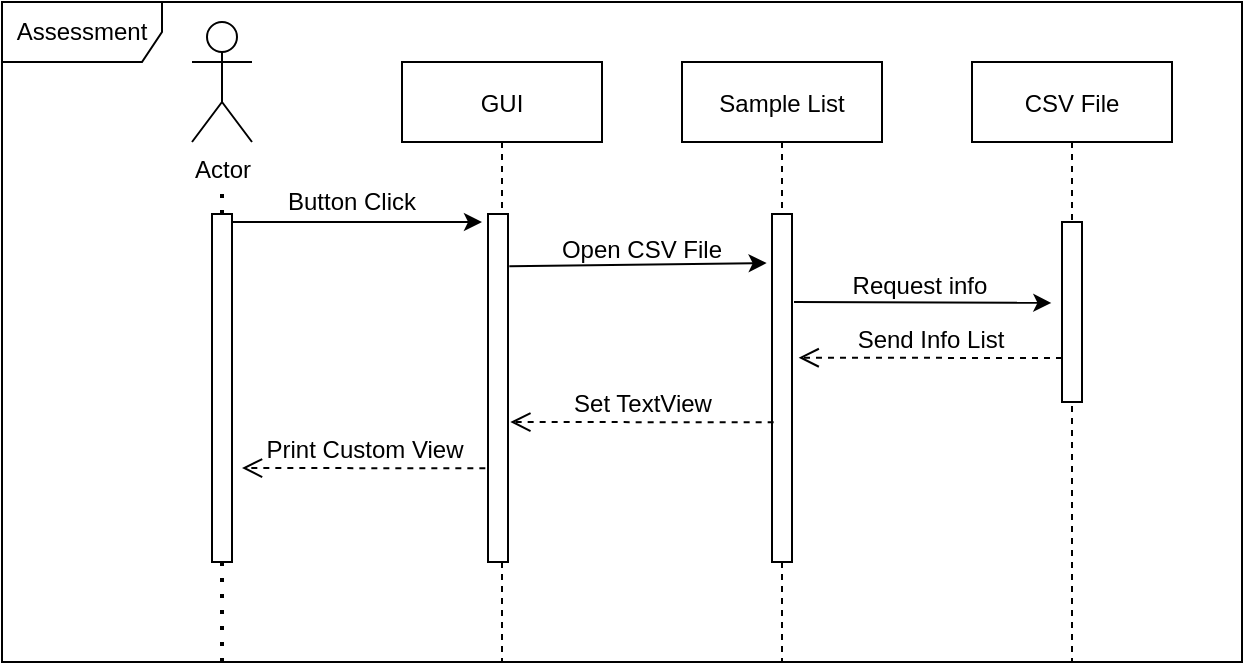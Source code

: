 <mxfile version="14.0.0" type="github">
  <diagram id="kgpKYQtTHZ0yAKxKKP6v" name="Page-1">
    <mxGraphModel dx="823" dy="483" grid="1" gridSize="10" guides="1" tooltips="1" connect="1" arrows="1" fold="1" page="1" pageScale="1" pageWidth="850" pageHeight="1100" math="0" shadow="0">
      <root>
        <mxCell id="0" />
        <mxCell id="1" parent="0" />
        <mxCell id="6zGDWoWsF-VF193i9Mpb-25" value="Assessment" style="shape=umlFrame;whiteSpace=wrap;html=1;width=80;height=30;" vertex="1" parent="1">
          <mxGeometry x="70" y="50" width="620" height="330" as="geometry" />
        </mxCell>
        <mxCell id="3nuBFxr9cyL0pnOWT2aG-1" value="CSV File" style="shape=umlLifeline;perimeter=lifelinePerimeter;container=1;collapsible=0;recursiveResize=0;rounded=0;shadow=0;strokeWidth=1;" parent="1" vertex="1">
          <mxGeometry x="555" y="80" width="100" height="300" as="geometry" />
        </mxCell>
        <mxCell id="3nuBFxr9cyL0pnOWT2aG-2" value="" style="points=[];perimeter=orthogonalPerimeter;rounded=0;shadow=0;strokeWidth=1;" parent="3nuBFxr9cyL0pnOWT2aG-1" vertex="1">
          <mxGeometry x="45" y="80" width="10" height="90" as="geometry" />
        </mxCell>
        <mxCell id="6zGDWoWsF-VF193i9Mpb-1" value="Actor" style="shape=umlActor;verticalLabelPosition=bottom;verticalAlign=top;html=1;outlineConnect=0;" vertex="1" parent="1">
          <mxGeometry x="165" y="60" width="30" height="60" as="geometry" />
        </mxCell>
        <mxCell id="6zGDWoWsF-VF193i9Mpb-6" value="" style="endArrow=none;dashed=1;html=1;dashPattern=1 3;strokeWidth=2;" edge="1" parent="1" source="6zGDWoWsF-VF193i9Mpb-26">
          <mxGeometry width="50" height="50" relative="1" as="geometry">
            <mxPoint x="180" y="380" as="sourcePoint" />
            <mxPoint x="180" y="140" as="targetPoint" />
          </mxGeometry>
        </mxCell>
        <mxCell id="6zGDWoWsF-VF193i9Mpb-10" value="Button Click" style="text;html=1;strokeColor=none;fillColor=none;align=center;verticalAlign=middle;whiteSpace=wrap;rounded=0;" vertex="1" parent="1">
          <mxGeometry x="210" y="140" width="70" height="20" as="geometry" />
        </mxCell>
        <mxCell id="3nuBFxr9cyL0pnOWT2aG-5" value="Sample List" style="shape=umlLifeline;perimeter=lifelinePerimeter;container=1;collapsible=0;recursiveResize=0;rounded=0;shadow=0;strokeWidth=1;" parent="1" vertex="1">
          <mxGeometry x="410" y="80" width="100" height="300" as="geometry" />
        </mxCell>
        <mxCell id="3nuBFxr9cyL0pnOWT2aG-6" value="" style="points=[];perimeter=orthogonalPerimeter;rounded=0;shadow=0;strokeWidth=1;" parent="3nuBFxr9cyL0pnOWT2aG-5" vertex="1">
          <mxGeometry x="45" y="76" width="10" height="174" as="geometry" />
        </mxCell>
        <mxCell id="6zGDWoWsF-VF193i9Mpb-12" value="GUI" style="shape=umlLifeline;perimeter=lifelinePerimeter;container=1;collapsible=0;recursiveResize=0;rounded=0;shadow=0;strokeWidth=1;" vertex="1" parent="1">
          <mxGeometry x="270" y="80" width="100" height="300" as="geometry" />
        </mxCell>
        <mxCell id="6zGDWoWsF-VF193i9Mpb-13" value="" style="points=[];perimeter=orthogonalPerimeter;rounded=0;shadow=0;strokeWidth=1;" vertex="1" parent="6zGDWoWsF-VF193i9Mpb-12">
          <mxGeometry x="43" y="76" width="10" height="174" as="geometry" />
        </mxCell>
        <mxCell id="6zGDWoWsF-VF193i9Mpb-9" value="" style="endArrow=classic;html=1;" edge="1" parent="1">
          <mxGeometry width="50" height="50" relative="1" as="geometry">
            <mxPoint x="180" y="160" as="sourcePoint" />
            <mxPoint x="310" y="160" as="targetPoint" />
          </mxGeometry>
        </mxCell>
        <mxCell id="6zGDWoWsF-VF193i9Mpb-14" value="" style="endArrow=classic;html=1;exitX=1.067;exitY=0.207;exitDx=0;exitDy=0;exitPerimeter=0;entryX=-0.267;entryY=0.141;entryDx=0;entryDy=0;entryPerimeter=0;" edge="1" parent="1" target="3nuBFxr9cyL0pnOWT2aG-6">
          <mxGeometry width="50" height="50" relative="1" as="geometry">
            <mxPoint x="323.67" y="182.12" as="sourcePoint" />
            <mxPoint x="430" y="182" as="targetPoint" />
          </mxGeometry>
        </mxCell>
        <mxCell id="6zGDWoWsF-VF193i9Mpb-15" value="Open CSV File" style="text;html=1;strokeColor=none;fillColor=none;align=center;verticalAlign=middle;whiteSpace=wrap;rounded=0;" vertex="1" parent="1">
          <mxGeometry x="340" y="164" width="100" height="20" as="geometry" />
        </mxCell>
        <mxCell id="6zGDWoWsF-VF193i9Mpb-16" value="" style="endArrow=classic;html=1;exitX=1.067;exitY=0.207;exitDx=0;exitDy=0;exitPerimeter=0;entryX=-0.267;entryY=0.141;entryDx=0;entryDy=0;entryPerimeter=0;" edge="1" parent="1">
          <mxGeometry width="50" height="50" relative="1" as="geometry">
            <mxPoint x="466.0" y="200" as="sourcePoint" />
            <mxPoint x="594.66" y="200.44" as="targetPoint" />
          </mxGeometry>
        </mxCell>
        <mxCell id="6zGDWoWsF-VF193i9Mpb-17" value="Request info" style="text;html=1;strokeColor=none;fillColor=none;align=center;verticalAlign=middle;whiteSpace=wrap;rounded=0;" vertex="1" parent="1">
          <mxGeometry x="479" y="182" width="100" height="20" as="geometry" />
        </mxCell>
        <mxCell id="6zGDWoWsF-VF193i9Mpb-22" value="&lt;font style=&quot;font-size: 12px&quot;&gt;Send Info List&lt;/font&gt;" style="html=1;verticalAlign=bottom;endArrow=open;dashed=1;endSize=8;entryX=1.333;entryY=0.413;entryDx=0;entryDy=0;entryPerimeter=0;" edge="1" parent="1" target="3nuBFxr9cyL0pnOWT2aG-6">
          <mxGeometry relative="1" as="geometry">
            <mxPoint x="600" y="228" as="sourcePoint" />
            <mxPoint x="300" y="250" as="targetPoint" />
            <Array as="points" />
          </mxGeometry>
        </mxCell>
        <mxCell id="6zGDWoWsF-VF193i9Mpb-23" value="&lt;font style=&quot;font-size: 12px&quot;&gt;Set TextView&lt;/font&gt;" style="html=1;verticalAlign=bottom;endArrow=open;dashed=1;endSize=8;entryX=1.333;entryY=0.413;entryDx=0;entryDy=0;entryPerimeter=0;" edge="1" parent="1">
          <mxGeometry relative="1" as="geometry">
            <mxPoint x="455.83" y="260.14" as="sourcePoint" />
            <mxPoint x="324.16" y="260.002" as="targetPoint" />
            <Array as="points" />
          </mxGeometry>
        </mxCell>
        <mxCell id="6zGDWoWsF-VF193i9Mpb-26" value="" style="points=[];perimeter=orthogonalPerimeter;rounded=0;shadow=0;strokeWidth=1;" vertex="1" parent="1">
          <mxGeometry x="175" y="156" width="10" height="174" as="geometry" />
        </mxCell>
        <mxCell id="6zGDWoWsF-VF193i9Mpb-27" value="" style="endArrow=none;dashed=1;html=1;dashPattern=1 3;strokeWidth=2;" edge="1" parent="1" target="6zGDWoWsF-VF193i9Mpb-26">
          <mxGeometry width="50" height="50" relative="1" as="geometry">
            <mxPoint x="180" y="380" as="sourcePoint" />
            <mxPoint x="180" y="140" as="targetPoint" />
          </mxGeometry>
        </mxCell>
        <mxCell id="6zGDWoWsF-VF193i9Mpb-24" value="&lt;font style=&quot;font-size: 12px&quot;&gt;Print Custom View&lt;/font&gt;" style="html=1;verticalAlign=bottom;endArrow=open;dashed=1;endSize=8;" edge="1" parent="1">
          <mxGeometry relative="1" as="geometry">
            <mxPoint x="311.67" y="283.14" as="sourcePoint" />
            <mxPoint x="190" y="283" as="targetPoint" />
            <Array as="points" />
          </mxGeometry>
        </mxCell>
      </root>
    </mxGraphModel>
  </diagram>
</mxfile>
